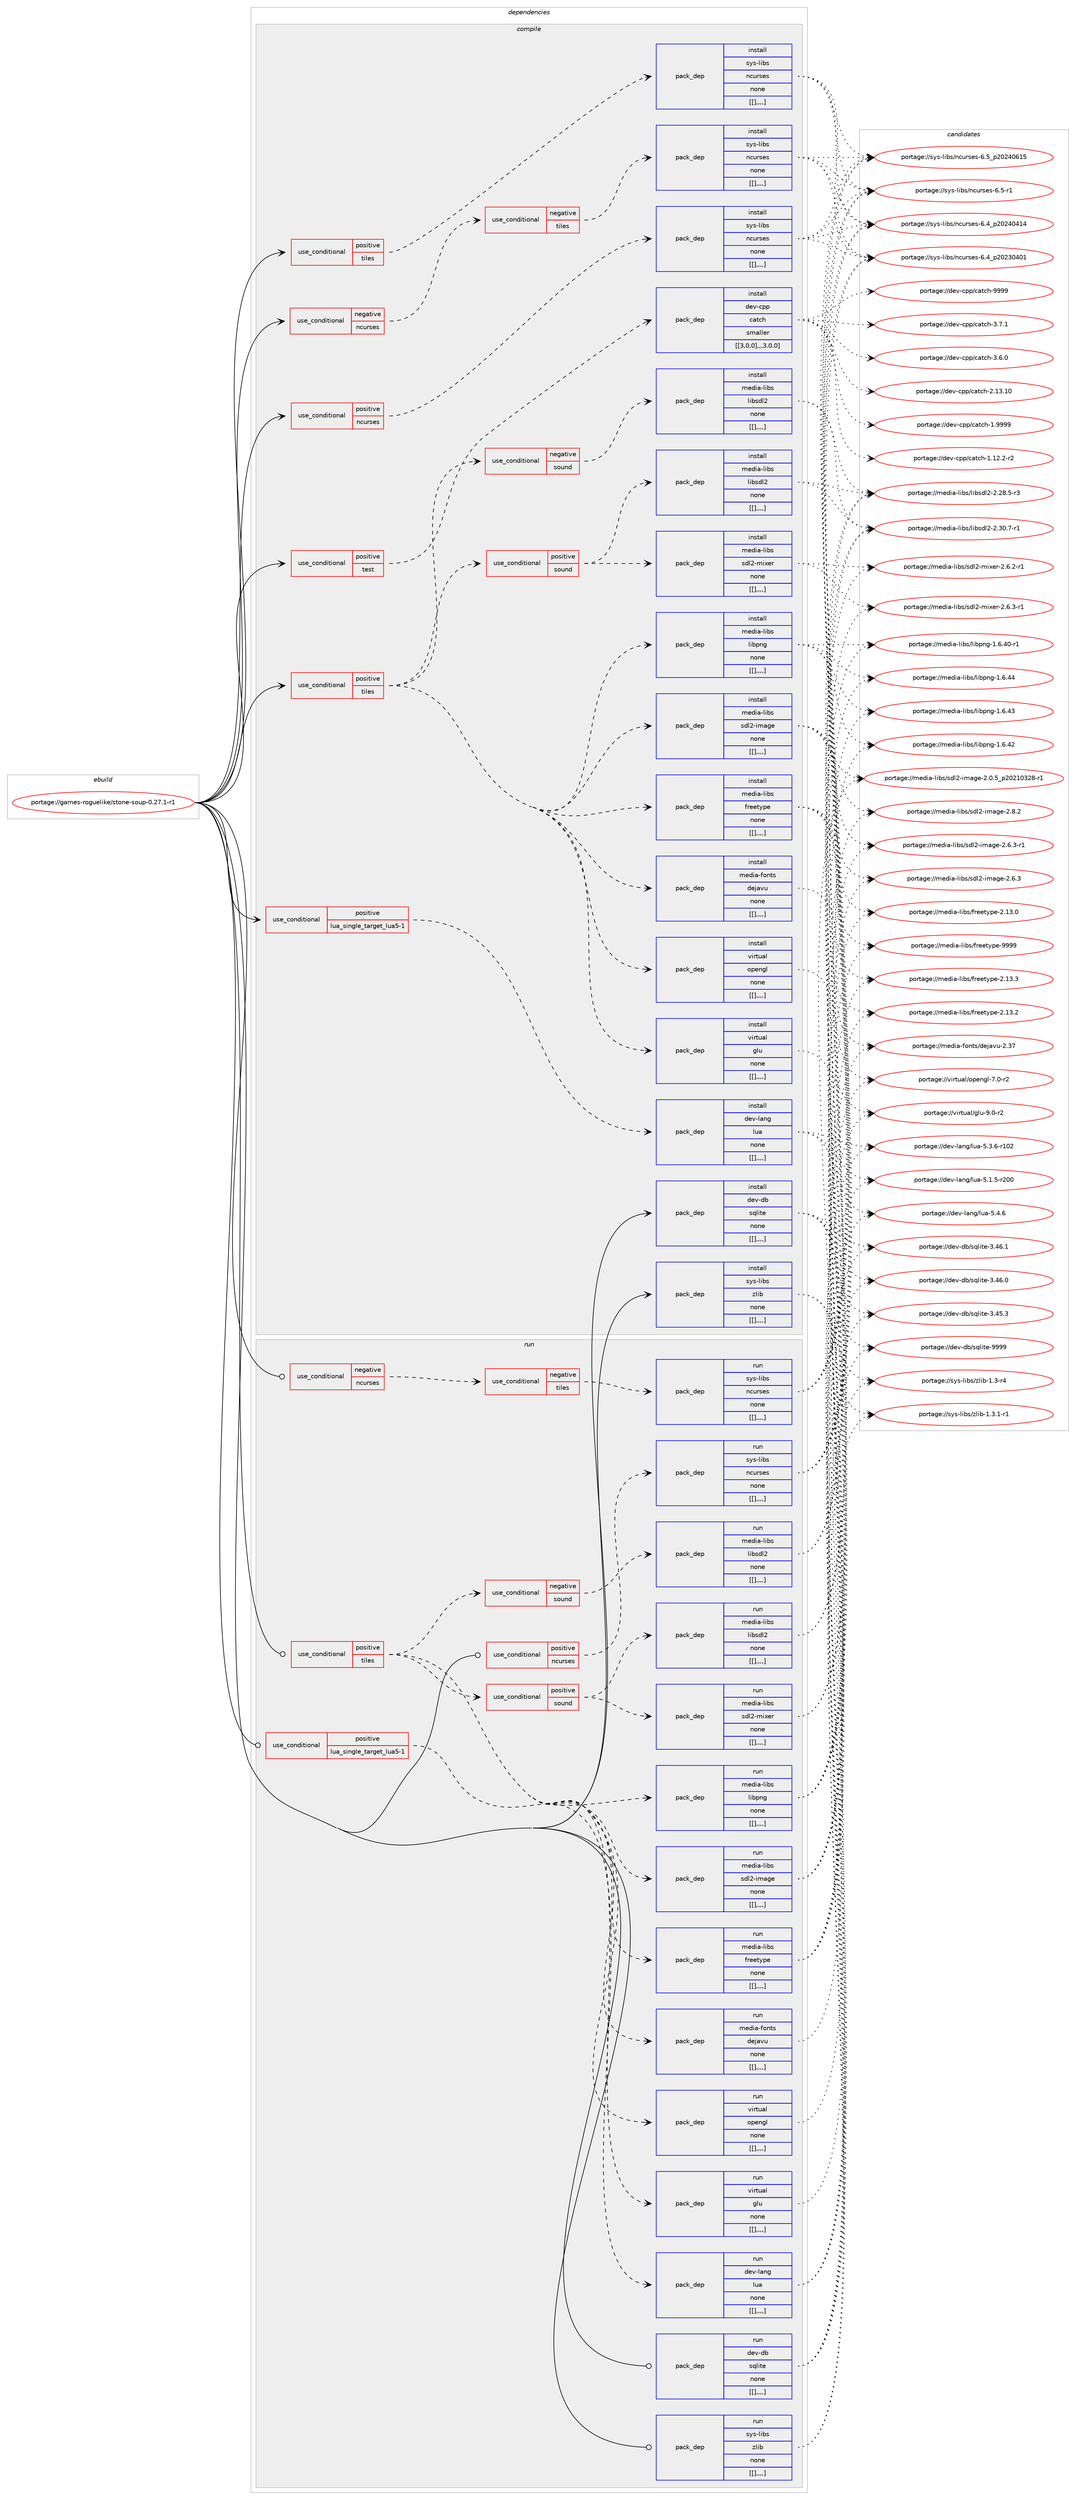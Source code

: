 digraph prolog {

# *************
# Graph options
# *************

newrank=true;
concentrate=true;
compound=true;
graph [rankdir=LR,fontname=Helvetica,fontsize=10,ranksep=1.5];#, ranksep=2.5, nodesep=0.2];
edge  [arrowhead=vee];
node  [fontname=Helvetica,fontsize=10];

# **********
# The ebuild
# **********

subgraph cluster_leftcol {
color=gray;
label=<<i>ebuild</i>>;
id [label="portage://games-roguelike/stone-soup-0.27.1-r1", color=red, width=4, href="../games-roguelike/stone-soup-0.27.1-r1.svg"];
}

# ****************
# The dependencies
# ****************

subgraph cluster_midcol {
color=gray;
label=<<i>dependencies</i>>;
subgraph cluster_compile {
fillcolor="#eeeeee";
style=filled;
label=<<i>compile</i>>;
subgraph cond69115 {
dependency244541 [label=<<TABLE BORDER="0" CELLBORDER="1" CELLSPACING="0" CELLPADDING="4"><TR><TD ROWSPAN="3" CELLPADDING="10">use_conditional</TD></TR><TR><TD>negative</TD></TR><TR><TD>ncurses</TD></TR></TABLE>>, shape=none, color=red];
subgraph cond69116 {
dependency244567 [label=<<TABLE BORDER="0" CELLBORDER="1" CELLSPACING="0" CELLPADDING="4"><TR><TD ROWSPAN="3" CELLPADDING="10">use_conditional</TD></TR><TR><TD>negative</TD></TR><TR><TD>tiles</TD></TR></TABLE>>, shape=none, color=red];
subgraph pack173839 {
dependency244570 [label=<<TABLE BORDER="0" CELLBORDER="1" CELLSPACING="0" CELLPADDING="4" WIDTH="220"><TR><TD ROWSPAN="6" CELLPADDING="30">pack_dep</TD></TR><TR><TD WIDTH="110">install</TD></TR><TR><TD>sys-libs</TD></TR><TR><TD>ncurses</TD></TR><TR><TD>none</TD></TR><TR><TD>[[],,,,]</TD></TR></TABLE>>, shape=none, color=blue];
}
dependency244567:e -> dependency244570:w [weight=20,style="dashed",arrowhead="vee"];
}
dependency244541:e -> dependency244567:w [weight=20,style="dashed",arrowhead="vee"];
}
id:e -> dependency244541:w [weight=20,style="solid",arrowhead="vee"];
subgraph cond69130 {
dependency244592 [label=<<TABLE BORDER="0" CELLBORDER="1" CELLSPACING="0" CELLPADDING="4"><TR><TD ROWSPAN="3" CELLPADDING="10">use_conditional</TD></TR><TR><TD>positive</TD></TR><TR><TD>lua_single_target_lua5-1</TD></TR></TABLE>>, shape=none, color=red];
subgraph pack173871 {
dependency244608 [label=<<TABLE BORDER="0" CELLBORDER="1" CELLSPACING="0" CELLPADDING="4" WIDTH="220"><TR><TD ROWSPAN="6" CELLPADDING="30">pack_dep</TD></TR><TR><TD WIDTH="110">install</TD></TR><TR><TD>dev-lang</TD></TR><TR><TD>lua</TD></TR><TR><TD>none</TD></TR><TR><TD>[[],,,,]</TD></TR></TABLE>>, shape=none, color=blue];
}
dependency244592:e -> dependency244608:w [weight=20,style="dashed",arrowhead="vee"];
}
id:e -> dependency244592:w [weight=20,style="solid",arrowhead="vee"];
subgraph cond69139 {
dependency244654 [label=<<TABLE BORDER="0" CELLBORDER="1" CELLSPACING="0" CELLPADDING="4"><TR><TD ROWSPAN="3" CELLPADDING="10">use_conditional</TD></TR><TR><TD>positive</TD></TR><TR><TD>ncurses</TD></TR></TABLE>>, shape=none, color=red];
subgraph pack173909 {
dependency244707 [label=<<TABLE BORDER="0" CELLBORDER="1" CELLSPACING="0" CELLPADDING="4" WIDTH="220"><TR><TD ROWSPAN="6" CELLPADDING="30">pack_dep</TD></TR><TR><TD WIDTH="110">install</TD></TR><TR><TD>sys-libs</TD></TR><TR><TD>ncurses</TD></TR><TR><TD>none</TD></TR><TR><TD>[[],,,,]</TD></TR></TABLE>>, shape=none, color=blue];
}
dependency244654:e -> dependency244707:w [weight=20,style="dashed",arrowhead="vee"];
}
id:e -> dependency244654:w [weight=20,style="solid",arrowhead="vee"];
subgraph cond69159 {
dependency244740 [label=<<TABLE BORDER="0" CELLBORDER="1" CELLSPACING="0" CELLPADDING="4"><TR><TD ROWSPAN="3" CELLPADDING="10">use_conditional</TD></TR><TR><TD>positive</TD></TR><TR><TD>test</TD></TR></TABLE>>, shape=none, color=red];
subgraph pack173998 {
dependency244782 [label=<<TABLE BORDER="0" CELLBORDER="1" CELLSPACING="0" CELLPADDING="4" WIDTH="220"><TR><TD ROWSPAN="6" CELLPADDING="30">pack_dep</TD></TR><TR><TD WIDTH="110">install</TD></TR><TR><TD>dev-cpp</TD></TR><TR><TD>catch</TD></TR><TR><TD>smaller</TD></TR><TR><TD>[[3,0,0],,,3.0.0]</TD></TR></TABLE>>, shape=none, color=blue];
}
dependency244740:e -> dependency244782:w [weight=20,style="dashed",arrowhead="vee"];
}
id:e -> dependency244740:w [weight=20,style="solid",arrowhead="vee"];
subgraph cond69170 {
dependency244803 [label=<<TABLE BORDER="0" CELLBORDER="1" CELLSPACING="0" CELLPADDING="4"><TR><TD ROWSPAN="3" CELLPADDING="10">use_conditional</TD></TR><TR><TD>positive</TD></TR><TR><TD>tiles</TD></TR></TABLE>>, shape=none, color=red];
subgraph pack174030 {
dependency244805 [label=<<TABLE BORDER="0" CELLBORDER="1" CELLSPACING="0" CELLPADDING="4" WIDTH="220"><TR><TD ROWSPAN="6" CELLPADDING="30">pack_dep</TD></TR><TR><TD WIDTH="110">install</TD></TR><TR><TD>media-fonts</TD></TR><TR><TD>dejavu</TD></TR><TR><TD>none</TD></TR><TR><TD>[[],,,,]</TD></TR></TABLE>>, shape=none, color=blue];
}
dependency244803:e -> dependency244805:w [weight=20,style="dashed",arrowhead="vee"];
subgraph pack174032 {
dependency244808 [label=<<TABLE BORDER="0" CELLBORDER="1" CELLSPACING="0" CELLPADDING="4" WIDTH="220"><TR><TD ROWSPAN="6" CELLPADDING="30">pack_dep</TD></TR><TR><TD WIDTH="110">install</TD></TR><TR><TD>media-libs</TD></TR><TR><TD>freetype</TD></TR><TR><TD>none</TD></TR><TR><TD>[[],,,,]</TD></TR></TABLE>>, shape=none, color=blue];
}
dependency244803:e -> dependency244808:w [weight=20,style="dashed",arrowhead="vee"];
subgraph pack174035 {
dependency244828 [label=<<TABLE BORDER="0" CELLBORDER="1" CELLSPACING="0" CELLPADDING="4" WIDTH="220"><TR><TD ROWSPAN="6" CELLPADDING="30">pack_dep</TD></TR><TR><TD WIDTH="110">install</TD></TR><TR><TD>media-libs</TD></TR><TR><TD>libpng</TD></TR><TR><TD>none</TD></TR><TR><TD>[[],,,,]</TD></TR></TABLE>>, shape=none, color=blue];
}
dependency244803:e -> dependency244828:w [weight=20,style="dashed",arrowhead="vee"];
subgraph cond69178 {
dependency244834 [label=<<TABLE BORDER="0" CELLBORDER="1" CELLSPACING="0" CELLPADDING="4"><TR><TD ROWSPAN="3" CELLPADDING="10">use_conditional</TD></TR><TR><TD>positive</TD></TR><TR><TD>sound</TD></TR></TABLE>>, shape=none, color=red];
subgraph pack174056 {
dependency244842 [label=<<TABLE BORDER="0" CELLBORDER="1" CELLSPACING="0" CELLPADDING="4" WIDTH="220"><TR><TD ROWSPAN="6" CELLPADDING="30">pack_dep</TD></TR><TR><TD WIDTH="110">install</TD></TR><TR><TD>media-libs</TD></TR><TR><TD>libsdl2</TD></TR><TR><TD>none</TD></TR><TR><TD>[[],,,,]</TD></TR></TABLE>>, shape=none, color=blue];
}
dependency244834:e -> dependency244842:w [weight=20,style="dashed",arrowhead="vee"];
subgraph pack174063 {
dependency244866 [label=<<TABLE BORDER="0" CELLBORDER="1" CELLSPACING="0" CELLPADDING="4" WIDTH="220"><TR><TD ROWSPAN="6" CELLPADDING="30">pack_dep</TD></TR><TR><TD WIDTH="110">install</TD></TR><TR><TD>media-libs</TD></TR><TR><TD>sdl2-mixer</TD></TR><TR><TD>none</TD></TR><TR><TD>[[],,,,]</TD></TR></TABLE>>, shape=none, color=blue];
}
dependency244834:e -> dependency244866:w [weight=20,style="dashed",arrowhead="vee"];
}
dependency244803:e -> dependency244834:w [weight=20,style="dashed",arrowhead="vee"];
subgraph cond69189 {
dependency244894 [label=<<TABLE BORDER="0" CELLBORDER="1" CELLSPACING="0" CELLPADDING="4"><TR><TD ROWSPAN="3" CELLPADDING="10">use_conditional</TD></TR><TR><TD>negative</TD></TR><TR><TD>sound</TD></TR></TABLE>>, shape=none, color=red];
subgraph pack174117 {
dependency244920 [label=<<TABLE BORDER="0" CELLBORDER="1" CELLSPACING="0" CELLPADDING="4" WIDTH="220"><TR><TD ROWSPAN="6" CELLPADDING="30">pack_dep</TD></TR><TR><TD WIDTH="110">install</TD></TR><TR><TD>media-libs</TD></TR><TR><TD>libsdl2</TD></TR><TR><TD>none</TD></TR><TR><TD>[[],,,,]</TD></TR></TABLE>>, shape=none, color=blue];
}
dependency244894:e -> dependency244920:w [weight=20,style="dashed",arrowhead="vee"];
}
dependency244803:e -> dependency244894:w [weight=20,style="dashed",arrowhead="vee"];
subgraph pack174126 {
dependency244924 [label=<<TABLE BORDER="0" CELLBORDER="1" CELLSPACING="0" CELLPADDING="4" WIDTH="220"><TR><TD ROWSPAN="6" CELLPADDING="30">pack_dep</TD></TR><TR><TD WIDTH="110">install</TD></TR><TR><TD>media-libs</TD></TR><TR><TD>sdl2-image</TD></TR><TR><TD>none</TD></TR><TR><TD>[[],,,,]</TD></TR></TABLE>>, shape=none, color=blue];
}
dependency244803:e -> dependency244924:w [weight=20,style="dashed",arrowhead="vee"];
subgraph pack174129 {
dependency244932 [label=<<TABLE BORDER="0" CELLBORDER="1" CELLSPACING="0" CELLPADDING="4" WIDTH="220"><TR><TD ROWSPAN="6" CELLPADDING="30">pack_dep</TD></TR><TR><TD WIDTH="110">install</TD></TR><TR><TD>virtual</TD></TR><TR><TD>glu</TD></TR><TR><TD>none</TD></TR><TR><TD>[[],,,,]</TD></TR></TABLE>>, shape=none, color=blue];
}
dependency244803:e -> dependency244932:w [weight=20,style="dashed",arrowhead="vee"];
subgraph pack174179 {
dependency244990 [label=<<TABLE BORDER="0" CELLBORDER="1" CELLSPACING="0" CELLPADDING="4" WIDTH="220"><TR><TD ROWSPAN="6" CELLPADDING="30">pack_dep</TD></TR><TR><TD WIDTH="110">install</TD></TR><TR><TD>virtual</TD></TR><TR><TD>opengl</TD></TR><TR><TD>none</TD></TR><TR><TD>[[],,,,]</TD></TR></TABLE>>, shape=none, color=blue];
}
dependency244803:e -> dependency244990:w [weight=20,style="dashed",arrowhead="vee"];
}
id:e -> dependency244803:w [weight=20,style="solid",arrowhead="vee"];
subgraph cond69209 {
dependency245014 [label=<<TABLE BORDER="0" CELLBORDER="1" CELLSPACING="0" CELLPADDING="4"><TR><TD ROWSPAN="3" CELLPADDING="10">use_conditional</TD></TR><TR><TD>positive</TD></TR><TR><TD>tiles</TD></TR></TABLE>>, shape=none, color=red];
subgraph pack174240 {
dependency245060 [label=<<TABLE BORDER="0" CELLBORDER="1" CELLSPACING="0" CELLPADDING="4" WIDTH="220"><TR><TD ROWSPAN="6" CELLPADDING="30">pack_dep</TD></TR><TR><TD WIDTH="110">install</TD></TR><TR><TD>sys-libs</TD></TR><TR><TD>ncurses</TD></TR><TR><TD>none</TD></TR><TR><TD>[[],,,,]</TD></TR></TABLE>>, shape=none, color=blue];
}
dependency245014:e -> dependency245060:w [weight=20,style="dashed",arrowhead="vee"];
}
id:e -> dependency245014:w [weight=20,style="solid",arrowhead="vee"];
subgraph pack174244 {
dependency245097 [label=<<TABLE BORDER="0" CELLBORDER="1" CELLSPACING="0" CELLPADDING="4" WIDTH="220"><TR><TD ROWSPAN="6" CELLPADDING="30">pack_dep</TD></TR><TR><TD WIDTH="110">install</TD></TR><TR><TD>dev-db</TD></TR><TR><TD>sqlite</TD></TR><TR><TD>none</TD></TR><TR><TD>[[],,,,]</TD></TR></TABLE>>, shape=none, color=blue];
}
id:e -> dependency245097:w [weight=20,style="solid",arrowhead="vee"];
subgraph pack174288 {
dependency245119 [label=<<TABLE BORDER="0" CELLBORDER="1" CELLSPACING="0" CELLPADDING="4" WIDTH="220"><TR><TD ROWSPAN="6" CELLPADDING="30">pack_dep</TD></TR><TR><TD WIDTH="110">install</TD></TR><TR><TD>sys-libs</TD></TR><TR><TD>zlib</TD></TR><TR><TD>none</TD></TR><TR><TD>[[],,,,]</TD></TR></TABLE>>, shape=none, color=blue];
}
id:e -> dependency245119:w [weight=20,style="solid",arrowhead="vee"];
}
subgraph cluster_compileandrun {
fillcolor="#eeeeee";
style=filled;
label=<<i>compile and run</i>>;
}
subgraph cluster_run {
fillcolor="#eeeeee";
style=filled;
label=<<i>run</i>>;
subgraph cond69229 {
dependency245125 [label=<<TABLE BORDER="0" CELLBORDER="1" CELLSPACING="0" CELLPADDING="4"><TR><TD ROWSPAN="3" CELLPADDING="10">use_conditional</TD></TR><TR><TD>negative</TD></TR><TR><TD>ncurses</TD></TR></TABLE>>, shape=none, color=red];
subgraph cond69233 {
dependency245179 [label=<<TABLE BORDER="0" CELLBORDER="1" CELLSPACING="0" CELLPADDING="4"><TR><TD ROWSPAN="3" CELLPADDING="10">use_conditional</TD></TR><TR><TD>negative</TD></TR><TR><TD>tiles</TD></TR></TABLE>>, shape=none, color=red];
subgraph pack174364 {
dependency245237 [label=<<TABLE BORDER="0" CELLBORDER="1" CELLSPACING="0" CELLPADDING="4" WIDTH="220"><TR><TD ROWSPAN="6" CELLPADDING="30">pack_dep</TD></TR><TR><TD WIDTH="110">run</TD></TR><TR><TD>sys-libs</TD></TR><TR><TD>ncurses</TD></TR><TR><TD>none</TD></TR><TR><TD>[[],,,,]</TD></TR></TABLE>>, shape=none, color=blue];
}
dependency245179:e -> dependency245237:w [weight=20,style="dashed",arrowhead="vee"];
}
dependency245125:e -> dependency245179:w [weight=20,style="dashed",arrowhead="vee"];
}
id:e -> dependency245125:w [weight=20,style="solid",arrowhead="odot"];
subgraph cond69250 {
dependency245291 [label=<<TABLE BORDER="0" CELLBORDER="1" CELLSPACING="0" CELLPADDING="4"><TR><TD ROWSPAN="3" CELLPADDING="10">use_conditional</TD></TR><TR><TD>positive</TD></TR><TR><TD>lua_single_target_lua5-1</TD></TR></TABLE>>, shape=none, color=red];
subgraph pack174430 {
dependency245296 [label=<<TABLE BORDER="0" CELLBORDER="1" CELLSPACING="0" CELLPADDING="4" WIDTH="220"><TR><TD ROWSPAN="6" CELLPADDING="30">pack_dep</TD></TR><TR><TD WIDTH="110">run</TD></TR><TR><TD>dev-lang</TD></TR><TR><TD>lua</TD></TR><TR><TD>none</TD></TR><TR><TD>[[],,,,]</TD></TR></TABLE>>, shape=none, color=blue];
}
dependency245291:e -> dependency245296:w [weight=20,style="dashed",arrowhead="vee"];
}
id:e -> dependency245291:w [weight=20,style="solid",arrowhead="odot"];
subgraph cond69264 {
dependency245300 [label=<<TABLE BORDER="0" CELLBORDER="1" CELLSPACING="0" CELLPADDING="4"><TR><TD ROWSPAN="3" CELLPADDING="10">use_conditional</TD></TR><TR><TD>positive</TD></TR><TR><TD>ncurses</TD></TR></TABLE>>, shape=none, color=red];
subgraph pack174435 {
dependency245315 [label=<<TABLE BORDER="0" CELLBORDER="1" CELLSPACING="0" CELLPADDING="4" WIDTH="220"><TR><TD ROWSPAN="6" CELLPADDING="30">pack_dep</TD></TR><TR><TD WIDTH="110">run</TD></TR><TR><TD>sys-libs</TD></TR><TR><TD>ncurses</TD></TR><TR><TD>none</TD></TR><TR><TD>[[],,,,]</TD></TR></TABLE>>, shape=none, color=blue];
}
dependency245300:e -> dependency245315:w [weight=20,style="dashed",arrowhead="vee"];
}
id:e -> dependency245300:w [weight=20,style="solid",arrowhead="odot"];
subgraph cond69273 {
dependency245363 [label=<<TABLE BORDER="0" CELLBORDER="1" CELLSPACING="0" CELLPADDING="4"><TR><TD ROWSPAN="3" CELLPADDING="10">use_conditional</TD></TR><TR><TD>positive</TD></TR><TR><TD>tiles</TD></TR></TABLE>>, shape=none, color=red];
subgraph pack174510 {
dependency245413 [label=<<TABLE BORDER="0" CELLBORDER="1" CELLSPACING="0" CELLPADDING="4" WIDTH="220"><TR><TD ROWSPAN="6" CELLPADDING="30">pack_dep</TD></TR><TR><TD WIDTH="110">run</TD></TR><TR><TD>media-fonts</TD></TR><TR><TD>dejavu</TD></TR><TR><TD>none</TD></TR><TR><TD>[[],,,,]</TD></TR></TABLE>>, shape=none, color=blue];
}
dependency245363:e -> dependency245413:w [weight=20,style="dashed",arrowhead="vee"];
subgraph pack174536 {
dependency245431 [label=<<TABLE BORDER="0" CELLBORDER="1" CELLSPACING="0" CELLPADDING="4" WIDTH="220"><TR><TD ROWSPAN="6" CELLPADDING="30">pack_dep</TD></TR><TR><TD WIDTH="110">run</TD></TR><TR><TD>media-libs</TD></TR><TR><TD>freetype</TD></TR><TR><TD>none</TD></TR><TR><TD>[[],,,,]</TD></TR></TABLE>>, shape=none, color=blue];
}
dependency245363:e -> dependency245431:w [weight=20,style="dashed",arrowhead="vee"];
subgraph pack174553 {
dependency245502 [label=<<TABLE BORDER="0" CELLBORDER="1" CELLSPACING="0" CELLPADDING="4" WIDTH="220"><TR><TD ROWSPAN="6" CELLPADDING="30">pack_dep</TD></TR><TR><TD WIDTH="110">run</TD></TR><TR><TD>media-libs</TD></TR><TR><TD>libpng</TD></TR><TR><TD>none</TD></TR><TR><TD>[[],,,,]</TD></TR></TABLE>>, shape=none, color=blue];
}
dependency245363:e -> dependency245502:w [weight=20,style="dashed",arrowhead="vee"];
subgraph cond69319 {
dependency245562 [label=<<TABLE BORDER="0" CELLBORDER="1" CELLSPACING="0" CELLPADDING="4"><TR><TD ROWSPAN="3" CELLPADDING="10">use_conditional</TD></TR><TR><TD>positive</TD></TR><TR><TD>sound</TD></TR></TABLE>>, shape=none, color=red];
subgraph pack174630 {
dependency245578 [label=<<TABLE BORDER="0" CELLBORDER="1" CELLSPACING="0" CELLPADDING="4" WIDTH="220"><TR><TD ROWSPAN="6" CELLPADDING="30">pack_dep</TD></TR><TR><TD WIDTH="110">run</TD></TR><TR><TD>media-libs</TD></TR><TR><TD>libsdl2</TD></TR><TR><TD>none</TD></TR><TR><TD>[[],,,,]</TD></TR></TABLE>>, shape=none, color=blue];
}
dependency245562:e -> dependency245578:w [weight=20,style="dashed",arrowhead="vee"];
subgraph pack174668 {
dependency245626 [label=<<TABLE BORDER="0" CELLBORDER="1" CELLSPACING="0" CELLPADDING="4" WIDTH="220"><TR><TD ROWSPAN="6" CELLPADDING="30">pack_dep</TD></TR><TR><TD WIDTH="110">run</TD></TR><TR><TD>media-libs</TD></TR><TR><TD>sdl2-mixer</TD></TR><TR><TD>none</TD></TR><TR><TD>[[],,,,]</TD></TR></TABLE>>, shape=none, color=blue];
}
dependency245562:e -> dependency245626:w [weight=20,style="dashed",arrowhead="vee"];
}
dependency245363:e -> dependency245562:w [weight=20,style="dashed",arrowhead="vee"];
subgraph cond69367 {
dependency245704 [label=<<TABLE BORDER="0" CELLBORDER="1" CELLSPACING="0" CELLPADDING="4"><TR><TD ROWSPAN="3" CELLPADDING="10">use_conditional</TD></TR><TR><TD>negative</TD></TR><TR><TD>sound</TD></TR></TABLE>>, shape=none, color=red];
subgraph pack174731 {
dependency245721 [label=<<TABLE BORDER="0" CELLBORDER="1" CELLSPACING="0" CELLPADDING="4" WIDTH="220"><TR><TD ROWSPAN="6" CELLPADDING="30">pack_dep</TD></TR><TR><TD WIDTH="110">run</TD></TR><TR><TD>media-libs</TD></TR><TR><TD>libsdl2</TD></TR><TR><TD>none</TD></TR><TR><TD>[[],,,,]</TD></TR></TABLE>>, shape=none, color=blue];
}
dependency245704:e -> dependency245721:w [weight=20,style="dashed",arrowhead="vee"];
}
dependency245363:e -> dependency245704:w [weight=20,style="dashed",arrowhead="vee"];
subgraph pack174747 {
dependency245739 [label=<<TABLE BORDER="0" CELLBORDER="1" CELLSPACING="0" CELLPADDING="4" WIDTH="220"><TR><TD ROWSPAN="6" CELLPADDING="30">pack_dep</TD></TR><TR><TD WIDTH="110">run</TD></TR><TR><TD>media-libs</TD></TR><TR><TD>sdl2-image</TD></TR><TR><TD>none</TD></TR><TR><TD>[[],,,,]</TD></TR></TABLE>>, shape=none, color=blue];
}
dependency245363:e -> dependency245739:w [weight=20,style="dashed",arrowhead="vee"];
subgraph pack174761 {
dependency245743 [label=<<TABLE BORDER="0" CELLBORDER="1" CELLSPACING="0" CELLPADDING="4" WIDTH="220"><TR><TD ROWSPAN="6" CELLPADDING="30">pack_dep</TD></TR><TR><TD WIDTH="110">run</TD></TR><TR><TD>virtual</TD></TR><TR><TD>glu</TD></TR><TR><TD>none</TD></TR><TR><TD>[[],,,,]</TD></TR></TABLE>>, shape=none, color=blue];
}
dependency245363:e -> dependency245743:w [weight=20,style="dashed",arrowhead="vee"];
subgraph pack174763 {
dependency245762 [label=<<TABLE BORDER="0" CELLBORDER="1" CELLSPACING="0" CELLPADDING="4" WIDTH="220"><TR><TD ROWSPAN="6" CELLPADDING="30">pack_dep</TD></TR><TR><TD WIDTH="110">run</TD></TR><TR><TD>virtual</TD></TR><TR><TD>opengl</TD></TR><TR><TD>none</TD></TR><TR><TD>[[],,,,]</TD></TR></TABLE>>, shape=none, color=blue];
}
dependency245363:e -> dependency245762:w [weight=20,style="dashed",arrowhead="vee"];
}
id:e -> dependency245363:w [weight=20,style="solid",arrowhead="odot"];
subgraph pack174796 {
dependency245827 [label=<<TABLE BORDER="0" CELLBORDER="1" CELLSPACING="0" CELLPADDING="4" WIDTH="220"><TR><TD ROWSPAN="6" CELLPADDING="30">pack_dep</TD></TR><TR><TD WIDTH="110">run</TD></TR><TR><TD>dev-db</TD></TR><TR><TD>sqlite</TD></TR><TR><TD>none</TD></TR><TR><TD>[[],,,,]</TD></TR></TABLE>>, shape=none, color=blue];
}
id:e -> dependency245827:w [weight=20,style="solid",arrowhead="odot"];
subgraph pack174848 {
dependency245850 [label=<<TABLE BORDER="0" CELLBORDER="1" CELLSPACING="0" CELLPADDING="4" WIDTH="220"><TR><TD ROWSPAN="6" CELLPADDING="30">pack_dep</TD></TR><TR><TD WIDTH="110">run</TD></TR><TR><TD>sys-libs</TD></TR><TR><TD>zlib</TD></TR><TR><TD>none</TD></TR><TR><TD>[[],,,,]</TD></TR></TABLE>>, shape=none, color=blue];
}
id:e -> dependency245850:w [weight=20,style="solid",arrowhead="odot"];
}
}

# **************
# The candidates
# **************

subgraph cluster_choices {
rank=same;
color=gray;
label=<<i>candidates</i>>;

subgraph choice174359 {
color=black;
nodesep=1;
choice1151211154510810598115471109911711411510111545544653951125048505248544953 [label="portage://sys-libs/ncurses-6.5_p20240615", color=red, width=4,href="../sys-libs/ncurses-6.5_p20240615.svg"];
choice11512111545108105981154711099117114115101115455446534511449 [label="portage://sys-libs/ncurses-6.5-r1", color=red, width=4,href="../sys-libs/ncurses-6.5-r1.svg"];
choice1151211154510810598115471109911711411510111545544652951125048505248524952 [label="portage://sys-libs/ncurses-6.4_p20240414", color=red, width=4,href="../sys-libs/ncurses-6.4_p20240414.svg"];
choice1151211154510810598115471109911711411510111545544652951125048505148524849 [label="portage://sys-libs/ncurses-6.4_p20230401", color=red, width=4,href="../sys-libs/ncurses-6.4_p20230401.svg"];
dependency244570:e -> choice1151211154510810598115471109911711411510111545544653951125048505248544953:w [style=dotted,weight="100"];
dependency244570:e -> choice11512111545108105981154711099117114115101115455446534511449:w [style=dotted,weight="100"];
dependency244570:e -> choice1151211154510810598115471109911711411510111545544652951125048505248524952:w [style=dotted,weight="100"];
dependency244570:e -> choice1151211154510810598115471109911711411510111545544652951125048505148524849:w [style=dotted,weight="100"];
}
subgraph choice174365 {
color=black;
nodesep=1;
choice10010111845108971101034710811797455346524654 [label="portage://dev-lang/lua-5.4.6", color=red, width=4,href="../dev-lang/lua-5.4.6.svg"];
choice1001011184510897110103471081179745534651465445114494850 [label="portage://dev-lang/lua-5.3.6-r102", color=red, width=4,href="../dev-lang/lua-5.3.6-r102.svg"];
choice1001011184510897110103471081179745534649465345114504848 [label="portage://dev-lang/lua-5.1.5-r200", color=red, width=4,href="../dev-lang/lua-5.1.5-r200.svg"];
dependency244608:e -> choice10010111845108971101034710811797455346524654:w [style=dotted,weight="100"];
dependency244608:e -> choice1001011184510897110103471081179745534651465445114494850:w [style=dotted,weight="100"];
dependency244608:e -> choice1001011184510897110103471081179745534649465345114504848:w [style=dotted,weight="100"];
}
subgraph choice174367 {
color=black;
nodesep=1;
choice1151211154510810598115471109911711411510111545544653951125048505248544953 [label="portage://sys-libs/ncurses-6.5_p20240615", color=red, width=4,href="../sys-libs/ncurses-6.5_p20240615.svg"];
choice11512111545108105981154711099117114115101115455446534511449 [label="portage://sys-libs/ncurses-6.5-r1", color=red, width=4,href="../sys-libs/ncurses-6.5-r1.svg"];
choice1151211154510810598115471109911711411510111545544652951125048505248524952 [label="portage://sys-libs/ncurses-6.4_p20240414", color=red, width=4,href="../sys-libs/ncurses-6.4_p20240414.svg"];
choice1151211154510810598115471109911711411510111545544652951125048505148524849 [label="portage://sys-libs/ncurses-6.4_p20230401", color=red, width=4,href="../sys-libs/ncurses-6.4_p20230401.svg"];
dependency244707:e -> choice1151211154510810598115471109911711411510111545544653951125048505248544953:w [style=dotted,weight="100"];
dependency244707:e -> choice11512111545108105981154711099117114115101115455446534511449:w [style=dotted,weight="100"];
dependency244707:e -> choice1151211154510810598115471109911711411510111545544652951125048505248524952:w [style=dotted,weight="100"];
dependency244707:e -> choice1151211154510810598115471109911711411510111545544652951125048505148524849:w [style=dotted,weight="100"];
}
subgraph choice174385 {
color=black;
nodesep=1;
choice1001011184599112112479997116991044557575757 [label="portage://dev-cpp/catch-9999", color=red, width=4,href="../dev-cpp/catch-9999.svg"];
choice100101118459911211247999711699104455146554649 [label="portage://dev-cpp/catch-3.7.1", color=red, width=4,href="../dev-cpp/catch-3.7.1.svg"];
choice100101118459911211247999711699104455146544648 [label="portage://dev-cpp/catch-3.6.0", color=red, width=4,href="../dev-cpp/catch-3.6.0.svg"];
choice1001011184599112112479997116991044550464951464948 [label="portage://dev-cpp/catch-2.13.10", color=red, width=4,href="../dev-cpp/catch-2.13.10.svg"];
choice10010111845991121124799971169910445494657575757 [label="portage://dev-cpp/catch-1.9999", color=red, width=4,href="../dev-cpp/catch-1.9999.svg"];
choice100101118459911211247999711699104454946495046504511450 [label="portage://dev-cpp/catch-1.12.2-r2", color=red, width=4,href="../dev-cpp/catch-1.12.2-r2.svg"];
dependency244782:e -> choice1001011184599112112479997116991044557575757:w [style=dotted,weight="100"];
dependency244782:e -> choice100101118459911211247999711699104455146554649:w [style=dotted,weight="100"];
dependency244782:e -> choice100101118459911211247999711699104455146544648:w [style=dotted,weight="100"];
dependency244782:e -> choice1001011184599112112479997116991044550464951464948:w [style=dotted,weight="100"];
dependency244782:e -> choice10010111845991121124799971169910445494657575757:w [style=dotted,weight="100"];
dependency244782:e -> choice100101118459911211247999711699104454946495046504511450:w [style=dotted,weight="100"];
}
subgraph choice174387 {
color=black;
nodesep=1;
choice109101100105974510211111011611547100101106971181174550465155 [label="portage://media-fonts/dejavu-2.37", color=red, width=4,href="../media-fonts/dejavu-2.37.svg"];
dependency244805:e -> choice109101100105974510211111011611547100101106971181174550465155:w [style=dotted,weight="100"];
}
subgraph choice174395 {
color=black;
nodesep=1;
choice109101100105974510810598115471021141011011161211121014557575757 [label="portage://media-libs/freetype-9999", color=red, width=4,href="../media-libs/freetype-9999.svg"];
choice1091011001059745108105981154710211410110111612111210145504649514651 [label="portage://media-libs/freetype-2.13.3", color=red, width=4,href="../media-libs/freetype-2.13.3.svg"];
choice1091011001059745108105981154710211410110111612111210145504649514650 [label="portage://media-libs/freetype-2.13.2", color=red, width=4,href="../media-libs/freetype-2.13.2.svg"];
choice1091011001059745108105981154710211410110111612111210145504649514648 [label="portage://media-libs/freetype-2.13.0", color=red, width=4,href="../media-libs/freetype-2.13.0.svg"];
dependency244808:e -> choice109101100105974510810598115471021141011011161211121014557575757:w [style=dotted,weight="100"];
dependency244808:e -> choice1091011001059745108105981154710211410110111612111210145504649514651:w [style=dotted,weight="100"];
dependency244808:e -> choice1091011001059745108105981154710211410110111612111210145504649514650:w [style=dotted,weight="100"];
dependency244808:e -> choice1091011001059745108105981154710211410110111612111210145504649514648:w [style=dotted,weight="100"];
}
subgraph choice174402 {
color=black;
nodesep=1;
choice109101100105974510810598115471081059811211010345494654465252 [label="portage://media-libs/libpng-1.6.44", color=red, width=4,href="../media-libs/libpng-1.6.44.svg"];
choice109101100105974510810598115471081059811211010345494654465251 [label="portage://media-libs/libpng-1.6.43", color=red, width=4,href="../media-libs/libpng-1.6.43.svg"];
choice109101100105974510810598115471081059811211010345494654465250 [label="portage://media-libs/libpng-1.6.42", color=red, width=4,href="../media-libs/libpng-1.6.42.svg"];
choice1091011001059745108105981154710810598112110103454946544652484511449 [label="portage://media-libs/libpng-1.6.40-r1", color=red, width=4,href="../media-libs/libpng-1.6.40-r1.svg"];
dependency244828:e -> choice109101100105974510810598115471081059811211010345494654465252:w [style=dotted,weight="100"];
dependency244828:e -> choice109101100105974510810598115471081059811211010345494654465251:w [style=dotted,weight="100"];
dependency244828:e -> choice109101100105974510810598115471081059811211010345494654465250:w [style=dotted,weight="100"];
dependency244828:e -> choice1091011001059745108105981154710810598112110103454946544652484511449:w [style=dotted,weight="100"];
}
subgraph choice174413 {
color=black;
nodesep=1;
choice109101100105974510810598115471081059811510010850455046514846554511449 [label="portage://media-libs/libsdl2-2.30.7-r1", color=red, width=4,href="../media-libs/libsdl2-2.30.7-r1.svg"];
choice109101100105974510810598115471081059811510010850455046505646534511451 [label="portage://media-libs/libsdl2-2.28.5-r3", color=red, width=4,href="../media-libs/libsdl2-2.28.5-r3.svg"];
dependency244842:e -> choice109101100105974510810598115471081059811510010850455046514846554511449:w [style=dotted,weight="100"];
dependency244842:e -> choice109101100105974510810598115471081059811510010850455046505646534511451:w [style=dotted,weight="100"];
}
subgraph choice174487 {
color=black;
nodesep=1;
choice1091011001059745108105981154711510010850451091051201011144550465446514511449 [label="portage://media-libs/sdl2-mixer-2.6.3-r1", color=red, width=4,href="../media-libs/sdl2-mixer-2.6.3-r1.svg"];
choice1091011001059745108105981154711510010850451091051201011144550465446504511449 [label="portage://media-libs/sdl2-mixer-2.6.2-r1", color=red, width=4,href="../media-libs/sdl2-mixer-2.6.2-r1.svg"];
dependency244866:e -> choice1091011001059745108105981154711510010850451091051201011144550465446514511449:w [style=dotted,weight="100"];
dependency244866:e -> choice1091011001059745108105981154711510010850451091051201011144550465446504511449:w [style=dotted,weight="100"];
}
subgraph choice174491 {
color=black;
nodesep=1;
choice109101100105974510810598115471081059811510010850455046514846554511449 [label="portage://media-libs/libsdl2-2.30.7-r1", color=red, width=4,href="../media-libs/libsdl2-2.30.7-r1.svg"];
choice109101100105974510810598115471081059811510010850455046505646534511451 [label="portage://media-libs/libsdl2-2.28.5-r3", color=red, width=4,href="../media-libs/libsdl2-2.28.5-r3.svg"];
dependency244920:e -> choice109101100105974510810598115471081059811510010850455046514846554511449:w [style=dotted,weight="100"];
dependency244920:e -> choice109101100105974510810598115471081059811510010850455046505646534511451:w [style=dotted,weight="100"];
}
subgraph choice174518 {
color=black;
nodesep=1;
choice10910110010597451081059811547115100108504510510997103101455046564650 [label="portage://media-libs/sdl2-image-2.8.2", color=red, width=4,href="../media-libs/sdl2-image-2.8.2.svg"];
choice109101100105974510810598115471151001085045105109971031014550465446514511449 [label="portage://media-libs/sdl2-image-2.6.3-r1", color=red, width=4,href="../media-libs/sdl2-image-2.6.3-r1.svg"];
choice10910110010597451081059811547115100108504510510997103101455046544651 [label="portage://media-libs/sdl2-image-2.6.3", color=red, width=4,href="../media-libs/sdl2-image-2.6.3.svg"];
choice109101100105974510810598115471151001085045105109971031014550464846539511250485049485150564511449 [label="portage://media-libs/sdl2-image-2.0.5_p20210328-r1", color=red, width=4,href="../media-libs/sdl2-image-2.0.5_p20210328-r1.svg"];
dependency244924:e -> choice10910110010597451081059811547115100108504510510997103101455046564650:w [style=dotted,weight="100"];
dependency244924:e -> choice109101100105974510810598115471151001085045105109971031014550465446514511449:w [style=dotted,weight="100"];
dependency244924:e -> choice10910110010597451081059811547115100108504510510997103101455046544651:w [style=dotted,weight="100"];
dependency244924:e -> choice109101100105974510810598115471151001085045105109971031014550464846539511250485049485150564511449:w [style=dotted,weight="100"];
}
subgraph choice174522 {
color=black;
nodesep=1;
choice1181051141161179710847103108117455746484511450 [label="portage://virtual/glu-9.0-r2", color=red, width=4,href="../virtual/glu-9.0-r2.svg"];
dependency244932:e -> choice1181051141161179710847103108117455746484511450:w [style=dotted,weight="100"];
}
subgraph choice174524 {
color=black;
nodesep=1;
choice1181051141161179710847111112101110103108455546484511450 [label="portage://virtual/opengl-7.0-r2", color=red, width=4,href="../virtual/opengl-7.0-r2.svg"];
dependency244990:e -> choice1181051141161179710847111112101110103108455546484511450:w [style=dotted,weight="100"];
}
subgraph choice174526 {
color=black;
nodesep=1;
choice1151211154510810598115471109911711411510111545544653951125048505248544953 [label="portage://sys-libs/ncurses-6.5_p20240615", color=red, width=4,href="../sys-libs/ncurses-6.5_p20240615.svg"];
choice11512111545108105981154711099117114115101115455446534511449 [label="portage://sys-libs/ncurses-6.5-r1", color=red, width=4,href="../sys-libs/ncurses-6.5-r1.svg"];
choice1151211154510810598115471109911711411510111545544652951125048505248524952 [label="portage://sys-libs/ncurses-6.4_p20240414", color=red, width=4,href="../sys-libs/ncurses-6.4_p20240414.svg"];
choice1151211154510810598115471109911711411510111545544652951125048505148524849 [label="portage://sys-libs/ncurses-6.4_p20230401", color=red, width=4,href="../sys-libs/ncurses-6.4_p20230401.svg"];
dependency245060:e -> choice1151211154510810598115471109911711411510111545544653951125048505248544953:w [style=dotted,weight="100"];
dependency245060:e -> choice11512111545108105981154711099117114115101115455446534511449:w [style=dotted,weight="100"];
dependency245060:e -> choice1151211154510810598115471109911711411510111545544652951125048505248524952:w [style=dotted,weight="100"];
dependency245060:e -> choice1151211154510810598115471109911711411510111545544652951125048505148524849:w [style=dotted,weight="100"];
}
subgraph choice174549 {
color=black;
nodesep=1;
choice1001011184510098471151131081051161014557575757 [label="portage://dev-db/sqlite-9999", color=red, width=4,href="../dev-db/sqlite-9999.svg"];
choice10010111845100984711511310810511610145514652544649 [label="portage://dev-db/sqlite-3.46.1", color=red, width=4,href="../dev-db/sqlite-3.46.1.svg"];
choice10010111845100984711511310810511610145514652544648 [label="portage://dev-db/sqlite-3.46.0", color=red, width=4,href="../dev-db/sqlite-3.46.0.svg"];
choice10010111845100984711511310810511610145514652534651 [label="portage://dev-db/sqlite-3.45.3", color=red, width=4,href="../dev-db/sqlite-3.45.3.svg"];
dependency245097:e -> choice1001011184510098471151131081051161014557575757:w [style=dotted,weight="100"];
dependency245097:e -> choice10010111845100984711511310810511610145514652544649:w [style=dotted,weight="100"];
dependency245097:e -> choice10010111845100984711511310810511610145514652544648:w [style=dotted,weight="100"];
dependency245097:e -> choice10010111845100984711511310810511610145514652534651:w [style=dotted,weight="100"];
}
subgraph choice174554 {
color=black;
nodesep=1;
choice115121115451081059811547122108105984549465146494511449 [label="portage://sys-libs/zlib-1.3.1-r1", color=red, width=4,href="../sys-libs/zlib-1.3.1-r1.svg"];
choice11512111545108105981154712210810598454946514511452 [label="portage://sys-libs/zlib-1.3-r4", color=red, width=4,href="../sys-libs/zlib-1.3-r4.svg"];
dependency245119:e -> choice115121115451081059811547122108105984549465146494511449:w [style=dotted,weight="100"];
dependency245119:e -> choice11512111545108105981154712210810598454946514511452:w [style=dotted,weight="100"];
}
subgraph choice174557 {
color=black;
nodesep=1;
choice1151211154510810598115471109911711411510111545544653951125048505248544953 [label="portage://sys-libs/ncurses-6.5_p20240615", color=red, width=4,href="../sys-libs/ncurses-6.5_p20240615.svg"];
choice11512111545108105981154711099117114115101115455446534511449 [label="portage://sys-libs/ncurses-6.5-r1", color=red, width=4,href="../sys-libs/ncurses-6.5-r1.svg"];
choice1151211154510810598115471109911711411510111545544652951125048505248524952 [label="portage://sys-libs/ncurses-6.4_p20240414", color=red, width=4,href="../sys-libs/ncurses-6.4_p20240414.svg"];
choice1151211154510810598115471109911711411510111545544652951125048505148524849 [label="portage://sys-libs/ncurses-6.4_p20230401", color=red, width=4,href="../sys-libs/ncurses-6.4_p20230401.svg"];
dependency245237:e -> choice1151211154510810598115471109911711411510111545544653951125048505248544953:w [style=dotted,weight="100"];
dependency245237:e -> choice11512111545108105981154711099117114115101115455446534511449:w [style=dotted,weight="100"];
dependency245237:e -> choice1151211154510810598115471109911711411510111545544652951125048505248524952:w [style=dotted,weight="100"];
dependency245237:e -> choice1151211154510810598115471109911711411510111545544652951125048505148524849:w [style=dotted,weight="100"];
}
subgraph choice174564 {
color=black;
nodesep=1;
choice10010111845108971101034710811797455346524654 [label="portage://dev-lang/lua-5.4.6", color=red, width=4,href="../dev-lang/lua-5.4.6.svg"];
choice1001011184510897110103471081179745534651465445114494850 [label="portage://dev-lang/lua-5.3.6-r102", color=red, width=4,href="../dev-lang/lua-5.3.6-r102.svg"];
choice1001011184510897110103471081179745534649465345114504848 [label="portage://dev-lang/lua-5.1.5-r200", color=red, width=4,href="../dev-lang/lua-5.1.5-r200.svg"];
dependency245296:e -> choice10010111845108971101034710811797455346524654:w [style=dotted,weight="100"];
dependency245296:e -> choice1001011184510897110103471081179745534651465445114494850:w [style=dotted,weight="100"];
dependency245296:e -> choice1001011184510897110103471081179745534649465345114504848:w [style=dotted,weight="100"];
}
subgraph choice174570 {
color=black;
nodesep=1;
choice1151211154510810598115471109911711411510111545544653951125048505248544953 [label="portage://sys-libs/ncurses-6.5_p20240615", color=red, width=4,href="../sys-libs/ncurses-6.5_p20240615.svg"];
choice11512111545108105981154711099117114115101115455446534511449 [label="portage://sys-libs/ncurses-6.5-r1", color=red, width=4,href="../sys-libs/ncurses-6.5-r1.svg"];
choice1151211154510810598115471109911711411510111545544652951125048505248524952 [label="portage://sys-libs/ncurses-6.4_p20240414", color=red, width=4,href="../sys-libs/ncurses-6.4_p20240414.svg"];
choice1151211154510810598115471109911711411510111545544652951125048505148524849 [label="portage://sys-libs/ncurses-6.4_p20230401", color=red, width=4,href="../sys-libs/ncurses-6.4_p20230401.svg"];
dependency245315:e -> choice1151211154510810598115471109911711411510111545544653951125048505248544953:w [style=dotted,weight="100"];
dependency245315:e -> choice11512111545108105981154711099117114115101115455446534511449:w [style=dotted,weight="100"];
dependency245315:e -> choice1151211154510810598115471109911711411510111545544652951125048505248524952:w [style=dotted,weight="100"];
dependency245315:e -> choice1151211154510810598115471109911711411510111545544652951125048505148524849:w [style=dotted,weight="100"];
}
subgraph choice174599 {
color=black;
nodesep=1;
choice109101100105974510211111011611547100101106971181174550465155 [label="portage://media-fonts/dejavu-2.37", color=red, width=4,href="../media-fonts/dejavu-2.37.svg"];
dependency245413:e -> choice109101100105974510211111011611547100101106971181174550465155:w [style=dotted,weight="100"];
}
subgraph choice174609 {
color=black;
nodesep=1;
choice109101100105974510810598115471021141011011161211121014557575757 [label="portage://media-libs/freetype-9999", color=red, width=4,href="../media-libs/freetype-9999.svg"];
choice1091011001059745108105981154710211410110111612111210145504649514651 [label="portage://media-libs/freetype-2.13.3", color=red, width=4,href="../media-libs/freetype-2.13.3.svg"];
choice1091011001059745108105981154710211410110111612111210145504649514650 [label="portage://media-libs/freetype-2.13.2", color=red, width=4,href="../media-libs/freetype-2.13.2.svg"];
choice1091011001059745108105981154710211410110111612111210145504649514648 [label="portage://media-libs/freetype-2.13.0", color=red, width=4,href="../media-libs/freetype-2.13.0.svg"];
dependency245431:e -> choice109101100105974510810598115471021141011011161211121014557575757:w [style=dotted,weight="100"];
dependency245431:e -> choice1091011001059745108105981154710211410110111612111210145504649514651:w [style=dotted,weight="100"];
dependency245431:e -> choice1091011001059745108105981154710211410110111612111210145504649514650:w [style=dotted,weight="100"];
dependency245431:e -> choice1091011001059745108105981154710211410110111612111210145504649514648:w [style=dotted,weight="100"];
}
subgraph choice174610 {
color=black;
nodesep=1;
choice109101100105974510810598115471081059811211010345494654465252 [label="portage://media-libs/libpng-1.6.44", color=red, width=4,href="../media-libs/libpng-1.6.44.svg"];
choice109101100105974510810598115471081059811211010345494654465251 [label="portage://media-libs/libpng-1.6.43", color=red, width=4,href="../media-libs/libpng-1.6.43.svg"];
choice109101100105974510810598115471081059811211010345494654465250 [label="portage://media-libs/libpng-1.6.42", color=red, width=4,href="../media-libs/libpng-1.6.42.svg"];
choice1091011001059745108105981154710810598112110103454946544652484511449 [label="portage://media-libs/libpng-1.6.40-r1", color=red, width=4,href="../media-libs/libpng-1.6.40-r1.svg"];
dependency245502:e -> choice109101100105974510810598115471081059811211010345494654465252:w [style=dotted,weight="100"];
dependency245502:e -> choice109101100105974510810598115471081059811211010345494654465251:w [style=dotted,weight="100"];
dependency245502:e -> choice109101100105974510810598115471081059811211010345494654465250:w [style=dotted,weight="100"];
dependency245502:e -> choice1091011001059745108105981154710810598112110103454946544652484511449:w [style=dotted,weight="100"];
}
subgraph choice174612 {
color=black;
nodesep=1;
choice109101100105974510810598115471081059811510010850455046514846554511449 [label="portage://media-libs/libsdl2-2.30.7-r1", color=red, width=4,href="../media-libs/libsdl2-2.30.7-r1.svg"];
choice109101100105974510810598115471081059811510010850455046505646534511451 [label="portage://media-libs/libsdl2-2.28.5-r3", color=red, width=4,href="../media-libs/libsdl2-2.28.5-r3.svg"];
dependency245578:e -> choice109101100105974510810598115471081059811510010850455046514846554511449:w [style=dotted,weight="100"];
dependency245578:e -> choice109101100105974510810598115471081059811510010850455046505646534511451:w [style=dotted,weight="100"];
}
subgraph choice174619 {
color=black;
nodesep=1;
choice1091011001059745108105981154711510010850451091051201011144550465446514511449 [label="portage://media-libs/sdl2-mixer-2.6.3-r1", color=red, width=4,href="../media-libs/sdl2-mixer-2.6.3-r1.svg"];
choice1091011001059745108105981154711510010850451091051201011144550465446504511449 [label="portage://media-libs/sdl2-mixer-2.6.2-r1", color=red, width=4,href="../media-libs/sdl2-mixer-2.6.2-r1.svg"];
dependency245626:e -> choice1091011001059745108105981154711510010850451091051201011144550465446514511449:w [style=dotted,weight="100"];
dependency245626:e -> choice1091011001059745108105981154711510010850451091051201011144550465446504511449:w [style=dotted,weight="100"];
}
subgraph choice174621 {
color=black;
nodesep=1;
choice109101100105974510810598115471081059811510010850455046514846554511449 [label="portage://media-libs/libsdl2-2.30.7-r1", color=red, width=4,href="../media-libs/libsdl2-2.30.7-r1.svg"];
choice109101100105974510810598115471081059811510010850455046505646534511451 [label="portage://media-libs/libsdl2-2.28.5-r3", color=red, width=4,href="../media-libs/libsdl2-2.28.5-r3.svg"];
dependency245721:e -> choice109101100105974510810598115471081059811510010850455046514846554511449:w [style=dotted,weight="100"];
dependency245721:e -> choice109101100105974510810598115471081059811510010850455046505646534511451:w [style=dotted,weight="100"];
}
subgraph choice174625 {
color=black;
nodesep=1;
choice10910110010597451081059811547115100108504510510997103101455046564650 [label="portage://media-libs/sdl2-image-2.8.2", color=red, width=4,href="../media-libs/sdl2-image-2.8.2.svg"];
choice109101100105974510810598115471151001085045105109971031014550465446514511449 [label="portage://media-libs/sdl2-image-2.6.3-r1", color=red, width=4,href="../media-libs/sdl2-image-2.6.3-r1.svg"];
choice10910110010597451081059811547115100108504510510997103101455046544651 [label="portage://media-libs/sdl2-image-2.6.3", color=red, width=4,href="../media-libs/sdl2-image-2.6.3.svg"];
choice109101100105974510810598115471151001085045105109971031014550464846539511250485049485150564511449 [label="portage://media-libs/sdl2-image-2.0.5_p20210328-r1", color=red, width=4,href="../media-libs/sdl2-image-2.0.5_p20210328-r1.svg"];
dependency245739:e -> choice10910110010597451081059811547115100108504510510997103101455046564650:w [style=dotted,weight="100"];
dependency245739:e -> choice109101100105974510810598115471151001085045105109971031014550465446514511449:w [style=dotted,weight="100"];
dependency245739:e -> choice10910110010597451081059811547115100108504510510997103101455046544651:w [style=dotted,weight="100"];
dependency245739:e -> choice109101100105974510810598115471151001085045105109971031014550464846539511250485049485150564511449:w [style=dotted,weight="100"];
}
subgraph choice174653 {
color=black;
nodesep=1;
choice1181051141161179710847103108117455746484511450 [label="portage://virtual/glu-9.0-r2", color=red, width=4,href="../virtual/glu-9.0-r2.svg"];
dependency245743:e -> choice1181051141161179710847103108117455746484511450:w [style=dotted,weight="100"];
}
subgraph choice174671 {
color=black;
nodesep=1;
choice1181051141161179710847111112101110103108455546484511450 [label="portage://virtual/opengl-7.0-r2", color=red, width=4,href="../virtual/opengl-7.0-r2.svg"];
dependency245762:e -> choice1181051141161179710847111112101110103108455546484511450:w [style=dotted,weight="100"];
}
subgraph choice174692 {
color=black;
nodesep=1;
choice1001011184510098471151131081051161014557575757 [label="portage://dev-db/sqlite-9999", color=red, width=4,href="../dev-db/sqlite-9999.svg"];
choice10010111845100984711511310810511610145514652544649 [label="portage://dev-db/sqlite-3.46.1", color=red, width=4,href="../dev-db/sqlite-3.46.1.svg"];
choice10010111845100984711511310810511610145514652544648 [label="portage://dev-db/sqlite-3.46.0", color=red, width=4,href="../dev-db/sqlite-3.46.0.svg"];
choice10010111845100984711511310810511610145514652534651 [label="portage://dev-db/sqlite-3.45.3", color=red, width=4,href="../dev-db/sqlite-3.45.3.svg"];
dependency245827:e -> choice1001011184510098471151131081051161014557575757:w [style=dotted,weight="100"];
dependency245827:e -> choice10010111845100984711511310810511610145514652544649:w [style=dotted,weight="100"];
dependency245827:e -> choice10010111845100984711511310810511610145514652544648:w [style=dotted,weight="100"];
dependency245827:e -> choice10010111845100984711511310810511610145514652534651:w [style=dotted,weight="100"];
}
subgraph choice174725 {
color=black;
nodesep=1;
choice115121115451081059811547122108105984549465146494511449 [label="portage://sys-libs/zlib-1.3.1-r1", color=red, width=4,href="../sys-libs/zlib-1.3.1-r1.svg"];
choice11512111545108105981154712210810598454946514511452 [label="portage://sys-libs/zlib-1.3-r4", color=red, width=4,href="../sys-libs/zlib-1.3-r4.svg"];
dependency245850:e -> choice115121115451081059811547122108105984549465146494511449:w [style=dotted,weight="100"];
dependency245850:e -> choice11512111545108105981154712210810598454946514511452:w [style=dotted,weight="100"];
}
}

}
